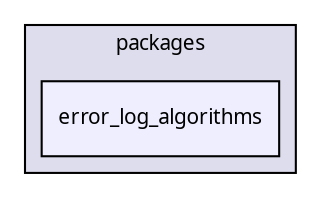 digraph "packages/error_log/packages/error_log_algorithms/" {
  compound=true
  node [ fontsize="10", fontname="FreeSans.ttf"];
  edge [ labelfontsize="10", labelfontname="FreeSans.ttf"];
  subgraph clusterdir_1ac030a6ab26cc1ed11957ed56cdd692 {
    graph [ bgcolor="#ddddee", pencolor="black", label="packages" fontname="FreeSans.ttf", fontsize="10", URL="dir_1ac030a6ab26cc1ed11957ed56cdd692.html"]
  dir_ba60f7cf5295b594673fc549e86e28a7 [shape=box, label="error_log_algorithms", style="filled", fillcolor="#eeeeff", pencolor="black", URL="dir_ba60f7cf5295b594673fc549e86e28a7.html"];
  }
}
